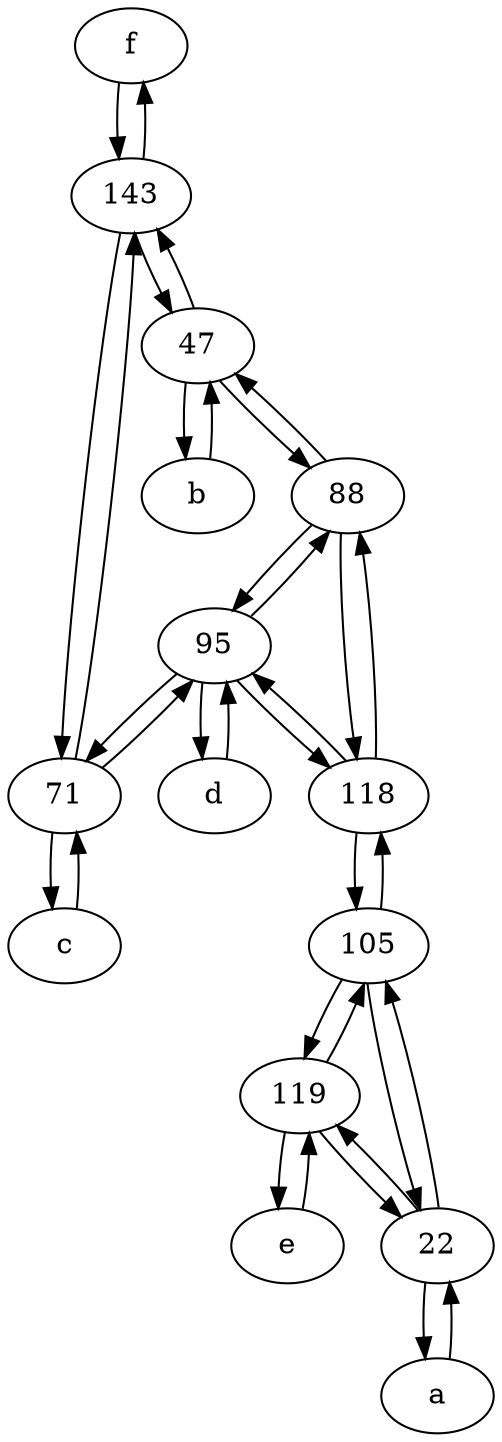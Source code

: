 digraph  {
	f [pos="15,45!"];
	95;
	143;
	a [pos="40,10!"];
	b [pos="50,20!"];
	e [pos="30,50!"];
	71;
	119;
	d [pos="20,30!"];
	c [pos="20,10!"];
	47;
	118;
	105;
	88;
	22;
	22 -> 105;
	143 -> 47;
	e -> 119;
	b -> 47;
	71 -> 95;
	47 -> 143;
	88 -> 118;
	143 -> 71;
	119 -> 22;
	119 -> e;
	118 -> 95;
	c -> 71;
	105 -> 22;
	95 -> 88;
	143 -> f;
	95 -> 71;
	22 -> 119;
	105 -> 119;
	88 -> 47;
	118 -> 88;
	22 -> a;
	118 -> 105;
	88 -> 95;
	47 -> 88;
	d -> 95;
	95 -> 118;
	119 -> 105;
	f -> 143;
	105 -> 118;
	71 -> c;
	71 -> 143;
	95 -> d;
	a -> 22;
	47 -> b;

	}